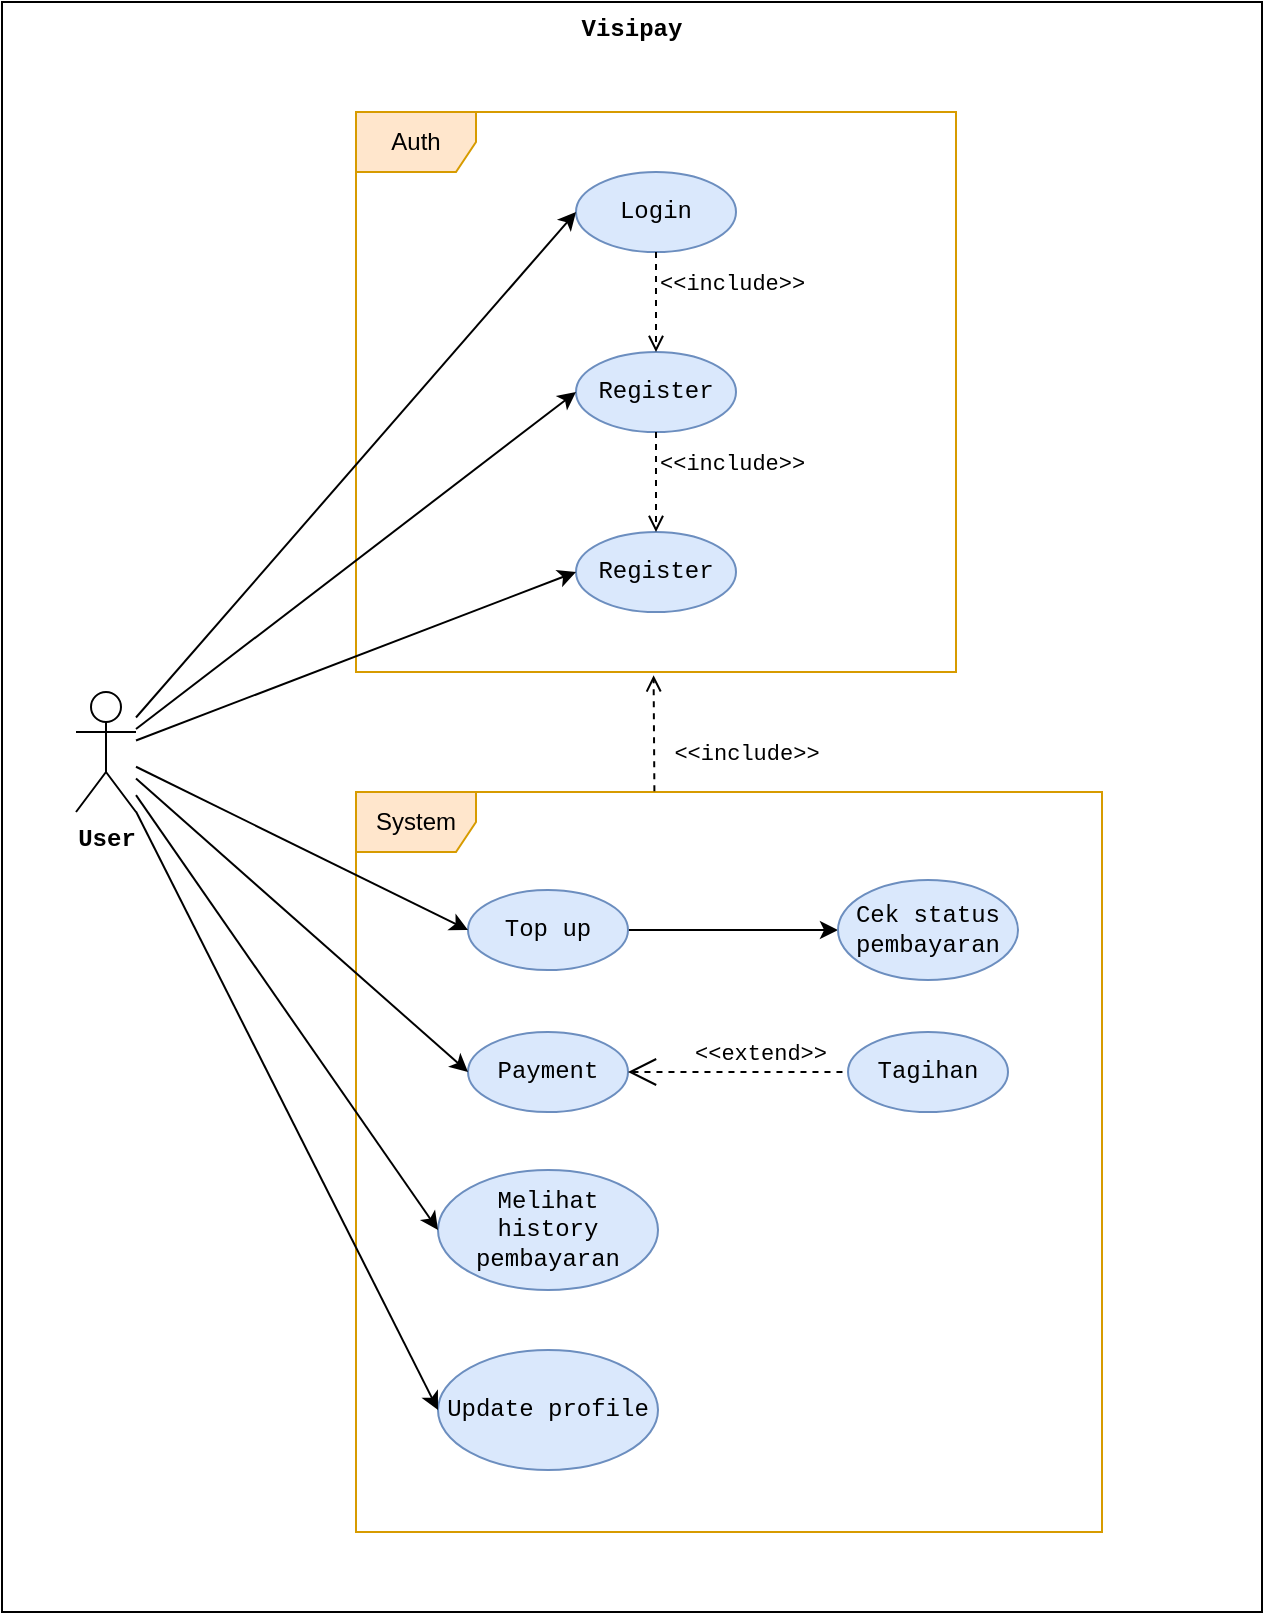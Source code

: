 <mxfile>
    <diagram id="E3wJx75sWxEr6Bw6gObw" name="Use Case">
        <mxGraphModel dx="1127" dy="985" grid="1" gridSize="10" guides="1" tooltips="1" connect="1" arrows="1" fold="1" page="1" pageScale="1" pageWidth="850" pageHeight="1100" math="0" shadow="0">
            <root>
                <mxCell id="0"/>
                <mxCell id="1" parent="0"/>
                <mxCell id="26" value="Visipay" style="shape=rect;html=1;verticalAlign=top;fontStyle=1;whiteSpace=wrap;align=center;fontFamily=Courier New;" parent="1" vertex="1">
                    <mxGeometry x="110" y="130" width="630" height="805" as="geometry"/>
                </mxCell>
                <mxCell id="35" value="Auth" style="shape=umlFrame;whiteSpace=wrap;html=1;fillColor=#ffe6cc;strokeColor=#d79b00;" parent="1" vertex="1">
                    <mxGeometry x="287" y="185" width="300" height="280" as="geometry"/>
                </mxCell>
                <mxCell id="36" value="Login" style="ellipse;whiteSpace=wrap;html=1;fontFamily=Courier New;fillColor=#dae8fc;strokeColor=#6c8ebf;" parent="1" vertex="1">
                    <mxGeometry x="397" y="215" width="80" height="40" as="geometry"/>
                </mxCell>
                <mxCell id="37" value="Register" style="ellipse;whiteSpace=wrap;html=1;fontFamily=Courier New;fillColor=#dae8fc;strokeColor=#6c8ebf;" parent="1" vertex="1">
                    <mxGeometry x="397" y="305" width="80" height="40" as="geometry"/>
                </mxCell>
                <mxCell id="38" value="Register" style="ellipse;whiteSpace=wrap;html=1;fontFamily=Courier New;fillColor=#dae8fc;strokeColor=#6c8ebf;" parent="1" vertex="1">
                    <mxGeometry x="397" y="395" width="80" height="40" as="geometry"/>
                </mxCell>
                <mxCell id="39" value="&amp;lt;&amp;lt;include&amp;gt;&amp;gt;" style="edgeStyle=none;html=1;endArrow=open;verticalAlign=bottom;dashed=1;labelBackgroundColor=none;fontFamily=Courier New;exitX=0.5;exitY=1;exitDx=0;exitDy=0;entryX=0.5;entryY=0;entryDx=0;entryDy=0;align=left;" parent="1" source="36" target="37" edge="1">
                    <mxGeometry width="160" relative="1" as="geometry">
                        <mxPoint x="267" y="15" as="sourcePoint"/>
                        <mxPoint x="267" y="75" as="targetPoint"/>
                        <Array as="points"/>
                    </mxGeometry>
                </mxCell>
                <mxCell id="40" value="&amp;lt;&amp;lt;include&amp;gt;&amp;gt;" style="edgeStyle=none;html=1;endArrow=open;verticalAlign=bottom;dashed=1;labelBackgroundColor=none;fontFamily=Courier New;exitX=0.5;exitY=1;exitDx=0;exitDy=0;entryX=0.5;entryY=0;entryDx=0;entryDy=0;align=left;" parent="1" source="37" target="38" edge="1">
                    <mxGeometry width="160" relative="1" as="geometry">
                        <mxPoint x="447" y="265" as="sourcePoint"/>
                        <mxPoint x="447" y="315" as="targetPoint"/>
                        <Array as="points"/>
                    </mxGeometry>
                </mxCell>
                <mxCell id="41" value="System" style="shape=umlFrame;whiteSpace=wrap;html=1;fillColor=#ffe6cc;strokeColor=#d79b00;" parent="1" vertex="1">
                    <mxGeometry x="287" y="525" width="373" height="370" as="geometry"/>
                </mxCell>
                <mxCell id="42" value="&amp;lt;&amp;lt;include&amp;gt;&amp;gt;" style="edgeStyle=none;html=1;endArrow=open;verticalAlign=top;dashed=1;labelBackgroundColor=none;fontFamily=Courier New;align=center;entryX=0.496;entryY=1.006;entryDx=0;entryDy=0;entryPerimeter=0;exitX=0.4;exitY=-0.001;exitDx=0;exitDy=0;exitPerimeter=0;" parent="1" source="41" target="35" edge="1">
                    <mxGeometry x="0.066" y="-46" width="160" relative="1" as="geometry">
                        <mxPoint x="407" y="495" as="sourcePoint"/>
                        <mxPoint x="441" y="487" as="targetPoint"/>
                        <Array as="points"/>
                        <mxPoint as="offset"/>
                    </mxGeometry>
                </mxCell>
                <mxCell id="45" style="edgeStyle=none;html=1;entryX=0;entryY=0.5;entryDx=0;entryDy=0;" parent="1" source="43" target="44" edge="1">
                    <mxGeometry relative="1" as="geometry"/>
                </mxCell>
                <mxCell id="43" value="Top up" style="ellipse;whiteSpace=wrap;html=1;fontFamily=Courier New;fillColor=#dae8fc;strokeColor=#6c8ebf;" parent="1" vertex="1">
                    <mxGeometry x="343" y="574" width="80" height="40" as="geometry"/>
                </mxCell>
                <mxCell id="44" value="Cek status pembayaran" style="ellipse;whiteSpace=wrap;html=1;fontFamily=Courier New;fillColor=#dae8fc;strokeColor=#6c8ebf;" parent="1" vertex="1">
                    <mxGeometry x="528" y="569" width="90" height="50" as="geometry"/>
                </mxCell>
                <mxCell id="46" value="Payment" style="ellipse;whiteSpace=wrap;html=1;fontFamily=Courier New;fillColor=#dae8fc;strokeColor=#6c8ebf;" parent="1" vertex="1">
                    <mxGeometry x="343" y="645" width="80" height="40" as="geometry"/>
                </mxCell>
                <mxCell id="47" value="Tagihan" style="ellipse;whiteSpace=wrap;html=1;fontFamily=Courier New;fillColor=#dae8fc;strokeColor=#6c8ebf;" parent="1" vertex="1">
                    <mxGeometry x="533" y="645" width="80" height="40" as="geometry"/>
                </mxCell>
                <mxCell id="48" value="&amp;lt;&amp;lt;extend&amp;gt;&amp;gt;" style="edgeStyle=none;html=1;startArrow=open;endArrow=none;startSize=12;verticalAlign=bottom;dashed=1;labelBackgroundColor=none;fontFamily=Courier New;entryX=0;entryY=0.5;entryDx=0;entryDy=0;exitX=1;exitY=0.5;exitDx=0;exitDy=0;" parent="1" source="46" target="47" edge="1">
                    <mxGeometry x="0.2" width="160" relative="1" as="geometry">
                        <mxPoint x="398" y="715" as="sourcePoint"/>
                        <mxPoint x="498" y="715" as="targetPoint"/>
                        <mxPoint as="offset"/>
                    </mxGeometry>
                </mxCell>
                <mxCell id="49" value="Melihat history pembayaran" style="ellipse;whiteSpace=wrap;html=1;fontFamily=Courier New;fillColor=#dae8fc;strokeColor=#6c8ebf;" parent="1" vertex="1">
                    <mxGeometry x="328" y="714" width="110" height="60" as="geometry"/>
                </mxCell>
                <mxCell id="50" value="Update profile" style="ellipse;whiteSpace=wrap;html=1;fontFamily=Courier New;fillColor=#dae8fc;strokeColor=#6c8ebf;" parent="1" vertex="1">
                    <mxGeometry x="328" y="804" width="110" height="60" as="geometry"/>
                </mxCell>
                <mxCell id="52" style="edgeStyle=none;html=1;entryX=0;entryY=0.5;entryDx=0;entryDy=0;" parent="1" source="51" target="36" edge="1">
                    <mxGeometry relative="1" as="geometry"/>
                </mxCell>
                <mxCell id="53" style="edgeStyle=none;html=1;entryX=0;entryY=0.5;entryDx=0;entryDy=0;" parent="1" source="51" target="37" edge="1">
                    <mxGeometry relative="1" as="geometry"/>
                </mxCell>
                <mxCell id="54" style="edgeStyle=none;html=1;entryX=0;entryY=0.5;entryDx=0;entryDy=0;" parent="1" source="51" target="38" edge="1">
                    <mxGeometry relative="1" as="geometry"/>
                </mxCell>
                <mxCell id="55" style="edgeStyle=none;html=1;entryX=0;entryY=0.5;entryDx=0;entryDy=0;" parent="1" source="51" target="43" edge="1">
                    <mxGeometry relative="1" as="geometry"/>
                </mxCell>
                <mxCell id="56" style="edgeStyle=none;html=1;entryX=0;entryY=0.5;entryDx=0;entryDy=0;" parent="1" source="51" target="46" edge="1">
                    <mxGeometry relative="1" as="geometry"/>
                </mxCell>
                <mxCell id="57" style="edgeStyle=none;html=1;entryX=0;entryY=0.5;entryDx=0;entryDy=0;" parent="1" source="51" target="49" edge="1">
                    <mxGeometry relative="1" as="geometry"/>
                </mxCell>
                <mxCell id="58" style="edgeStyle=none;html=1;entryX=0;entryY=0.5;entryDx=0;entryDy=0;" parent="1" source="51" target="50" edge="1">
                    <mxGeometry relative="1" as="geometry"/>
                </mxCell>
                <mxCell id="51" value="User" style="shape=umlActor;html=1;verticalLabelPosition=bottom;verticalAlign=top;align=center;fontFamily=Courier New;fontStyle=1" parent="1" vertex="1">
                    <mxGeometry x="147" y="475" width="30" height="60" as="geometry"/>
                </mxCell>
            </root>
        </mxGraphModel>
    </diagram>
</mxfile>